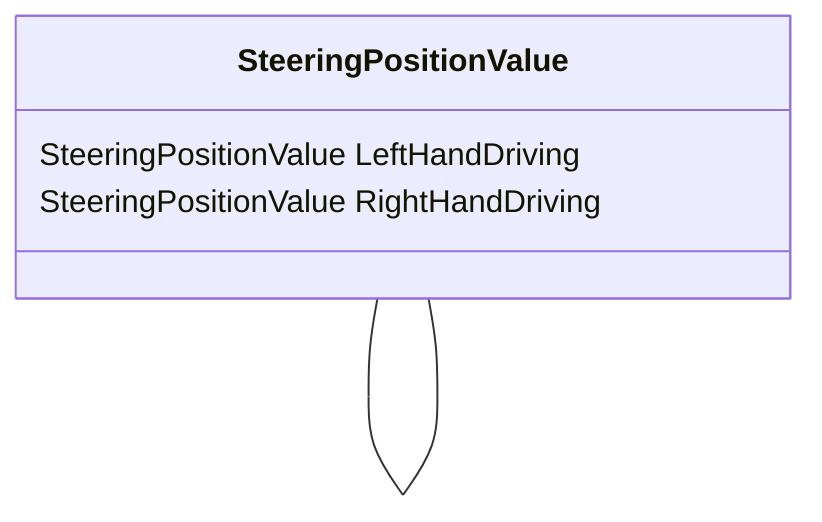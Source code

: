 classDiagram
  SteeringPositionValue -- SteeringPositionValue


class SteeringPositionValue {

  SteeringPositionValue LeftHandDriving
  SteeringPositionValue RightHandDriving

 }
